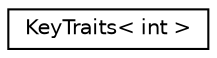 digraph "Graphical Class Hierarchy"
{
  edge [fontname="Helvetica",fontsize="10",labelfontname="Helvetica",labelfontsize="10"];
  node [fontname="Helvetica",fontsize="10",shape=record];
  rankdir="LR";
  Node0 [label="KeyTraits\< int \>",height=0.2,width=0.4,color="black", fillcolor="white", style="filled",URL="$class_key_traits_3_01int_01_4.html"];
}
